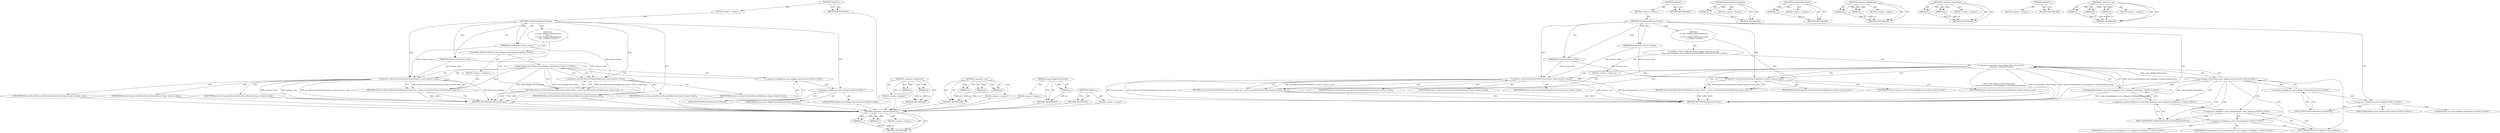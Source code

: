 digraph "&lt;operator&gt;.new" {
vulnerable_6 [label=<(METHOD,&lt;global&gt;)<SUB>1</SUB>>];
vulnerable_7 [label=<(BLOCK,&lt;empty&gt;,&lt;empty&gt;)<SUB>1</SUB>>];
vulnerable_8 [label=<(METHOD,CreateNativeBrowserFrame)<SUB>1</SUB>>];
vulnerable_9 [label=<(PARAM,BrowserFrame* browser_frame)<SUB>2</SUB>>];
vulnerable_10 [label=<(PARAM,BrowserView* browser_view)<SUB>3</SUB>>];
vulnerable_11 [label="<(BLOCK,{
  if (views::Widget::IsPureViews())
     retu...,{
  if (views::Widget::IsPureViews())
     retu...)<SUB>3</SUB>>"];
vulnerable_12 [label="<(CONTROL_STRUCTURE,IF,if (views::Widget::IsPureViews()))<SUB>4</SUB>>"];
vulnerable_13 [label="<(views.Widget.IsPureViews,views::Widget::IsPureViews())<SUB>4</SUB>>"];
vulnerable_14 [label="<(&lt;operator&gt;.fieldAccess,views::Widget::IsPureViews)<SUB>4</SUB>>"];
vulnerable_15 [label="<(&lt;operator&gt;.fieldAccess,views::Widget)<SUB>4</SUB>>"];
vulnerable_16 [label="<(IDENTIFIER,views,views::Widget::IsPureViews())<SUB>4</SUB>>"];
vulnerable_17 [label="<(IDENTIFIER,Widget,views::Widget::IsPureViews())<SUB>4</SUB>>"];
vulnerable_18 [label=<(FIELD_IDENTIFIER,IsPureViews,IsPureViews)<SUB>4</SUB>>];
vulnerable_19 [label=<(BLOCK,&lt;empty&gt;,&lt;empty&gt;)<SUB>5</SUB>>];
vulnerable_20 [label=<(RETURN,return new BrowserFrameViews(browser_frame, bro...,return new BrowserFrameViews(browser_frame, bro...)<SUB>5</SUB>>];
vulnerable_21 [label=<(&lt;operator&gt;.new,new BrowserFrameViews(browser_frame, browser_view))<SUB>5</SUB>>];
vulnerable_22 [label=<(IDENTIFIER,BrowserFrameViews,new BrowserFrameViews(browser_frame, browser_view))<SUB>5</SUB>>];
vulnerable_23 [label=<(IDENTIFIER,browser_frame,new BrowserFrameViews(browser_frame, browser_view))<SUB>5</SUB>>];
vulnerable_24 [label=<(IDENTIFIER,browser_view,new BrowserFrameViews(browser_frame, browser_view))<SUB>5</SUB>>];
vulnerable_25 [label=<(RETURN,return new BrowserFrameGtk(browser_frame, brows...,return new BrowserFrameGtk(browser_frame, brows...)<SUB>6</SUB>>];
vulnerable_26 [label=<(&lt;operator&gt;.new,new BrowserFrameGtk(browser_frame, browser_view))<SUB>6</SUB>>];
vulnerable_27 [label=<(IDENTIFIER,BrowserFrameGtk,new BrowserFrameGtk(browser_frame, browser_view))<SUB>6</SUB>>];
vulnerable_28 [label=<(IDENTIFIER,browser_frame,new BrowserFrameGtk(browser_frame, browser_view))<SUB>6</SUB>>];
vulnerable_29 [label=<(IDENTIFIER,browser_view,new BrowserFrameGtk(browser_frame, browser_view))<SUB>6</SUB>>];
vulnerable_30 [label=<(METHOD_RETURN,NativeBrowserFrame)<SUB>1</SUB>>];
vulnerable_32 [label=<(METHOD_RETURN,ANY)<SUB>1</SUB>>];
vulnerable_61 [label=<(METHOD,&lt;operator&gt;.fieldAccess)>];
vulnerable_62 [label=<(PARAM,p1)>];
vulnerable_63 [label=<(PARAM,p2)>];
vulnerable_64 [label=<(BLOCK,&lt;empty&gt;,&lt;empty&gt;)>];
vulnerable_65 [label=<(METHOD_RETURN,ANY)>];
vulnerable_66 [label=<(METHOD,&lt;operator&gt;.new)>];
vulnerable_67 [label=<(PARAM,p1)>];
vulnerable_68 [label=<(PARAM,p2)>];
vulnerable_69 [label=<(PARAM,p3)>];
vulnerable_70 [label=<(BLOCK,&lt;empty&gt;,&lt;empty&gt;)>];
vulnerable_71 [label=<(METHOD_RETURN,ANY)>];
vulnerable_57 [label=<(METHOD,views.Widget.IsPureViews)>];
vulnerable_58 [label=<(PARAM,p1)>];
vulnerable_59 [label=<(BLOCK,&lt;empty&gt;,&lt;empty&gt;)>];
vulnerable_60 [label=<(METHOD_RETURN,ANY)>];
vulnerable_51 [label=<(METHOD,&lt;global&gt;)<SUB>1</SUB>>];
vulnerable_52 [label=<(BLOCK,&lt;empty&gt;,&lt;empty&gt;)>];
vulnerable_53 [label=<(METHOD_RETURN,ANY)>];
fixed_86 [label=<(METHOD,&lt;operator&gt;.indirectFieldAccess)>];
fixed_87 [label=<(PARAM,p1)>];
fixed_88 [label=<(PARAM,p2)>];
fixed_89 [label=<(BLOCK,&lt;empty&gt;,&lt;empty&gt;)>];
fixed_90 [label=<(METHOD_RETURN,ANY)>];
fixed_6 [label=<(METHOD,&lt;global&gt;)<SUB>1</SUB>>];
fixed_7 [label=<(BLOCK,&lt;empty&gt;,&lt;empty&gt;)<SUB>1</SUB>>];
fixed_8 [label=<(METHOD,CreateNativeBrowserFrame)<SUB>1</SUB>>];
fixed_9 [label=<(PARAM,BrowserFrame* browser_frame)<SUB>2</SUB>>];
fixed_10 [label=<(PARAM,BrowserView* browser_view)<SUB>3</SUB>>];
fixed_11 [label="<(BLOCK,{
  if (views::Widget::IsPureViews() &amp;&amp;
      v...,{
  if (views::Widget::IsPureViews() &amp;&amp;
      v...)<SUB>3</SUB>>"];
fixed_12 [label="<(CONTROL_STRUCTURE,IF,if (views::Widget::IsPureViews() &amp;&amp;
      views::ViewsDelegate::views_delegate-&gt;GetDefaultParentView()))<SUB>4</SUB>>"];
fixed_13 [label="<(&lt;operator&gt;.logicalAnd,views::Widget::IsPureViews() &amp;&amp;
      views::Vi...)<SUB>4</SUB>>"];
fixed_14 [label="<(views.Widget.IsPureViews,views::Widget::IsPureViews())<SUB>4</SUB>>"];
fixed_15 [label="<(&lt;operator&gt;.fieldAccess,views::Widget::IsPureViews)<SUB>4</SUB>>"];
fixed_16 [label="<(&lt;operator&gt;.fieldAccess,views::Widget)<SUB>4</SUB>>"];
fixed_17 [label="<(IDENTIFIER,views,views::Widget::IsPureViews())<SUB>4</SUB>>"];
fixed_18 [label="<(IDENTIFIER,Widget,views::Widget::IsPureViews())<SUB>4</SUB>>"];
fixed_19 [label=<(FIELD_IDENTIFIER,IsPureViews,IsPureViews)<SUB>4</SUB>>];
fixed_20 [label="<(GetDefaultParentView,views::ViewsDelegate::views_delegate-&gt;GetDefaul...)<SUB>5</SUB>>"];
fixed_21 [label="<(&lt;operator&gt;.indirectFieldAccess,views::ViewsDelegate::views_delegate-&gt;GetDefaul...)<SUB>5</SUB>>"];
fixed_22 [label="<(&lt;operator&gt;.fieldAccess,views::ViewsDelegate::views_delegate)<SUB>5</SUB>>"];
fixed_23 [label="<(&lt;operator&gt;.fieldAccess,views::ViewsDelegate)<SUB>5</SUB>>"];
fixed_24 [label="<(IDENTIFIER,views,views::ViewsDelegate::views_delegate-&gt;GetDefaul...)<SUB>5</SUB>>"];
fixed_25 [label="<(IDENTIFIER,ViewsDelegate,views::ViewsDelegate::views_delegate-&gt;GetDefaul...)<SUB>5</SUB>>"];
fixed_26 [label=<(FIELD_IDENTIFIER,views_delegate,views_delegate)<SUB>5</SUB>>];
fixed_27 [label=<(FIELD_IDENTIFIER,GetDefaultParentView,GetDefaultParentView)<SUB>5</SUB>>];
fixed_28 [label=<(BLOCK,&lt;empty&gt;,&lt;empty&gt;)<SUB>6</SUB>>];
fixed_29 [label=<(RETURN,return new BrowserFrameViews(browser_frame, bro...,return new BrowserFrameViews(browser_frame, bro...)<SUB>6</SUB>>];
fixed_30 [label=<(&lt;operator&gt;.new,new BrowserFrameViews(browser_frame, browser_view))<SUB>6</SUB>>];
fixed_31 [label=<(IDENTIFIER,BrowserFrameViews,new BrowserFrameViews(browser_frame, browser_view))<SUB>6</SUB>>];
fixed_32 [label=<(IDENTIFIER,browser_frame,new BrowserFrameViews(browser_frame, browser_view))<SUB>6</SUB>>];
fixed_33 [label=<(IDENTIFIER,browser_view,new BrowserFrameViews(browser_frame, browser_view))<SUB>6</SUB>>];
fixed_34 [label=<(RETURN,return new BrowserFrameGtk(browser_frame, brows...,return new BrowserFrameGtk(browser_frame, brows...)<SUB>7</SUB>>];
fixed_35 [label=<(&lt;operator&gt;.new,new BrowserFrameGtk(browser_frame, browser_view))<SUB>7</SUB>>];
fixed_36 [label=<(IDENTIFIER,BrowserFrameGtk,new BrowserFrameGtk(browser_frame, browser_view))<SUB>7</SUB>>];
fixed_37 [label=<(IDENTIFIER,browser_frame,new BrowserFrameGtk(browser_frame, browser_view))<SUB>7</SUB>>];
fixed_38 [label=<(IDENTIFIER,browser_view,new BrowserFrameGtk(browser_frame, browser_view))<SUB>7</SUB>>];
fixed_39 [label=<(METHOD_RETURN,NativeBrowserFrame)<SUB>1</SUB>>];
fixed_41 [label=<(METHOD_RETURN,ANY)<SUB>1</SUB>>];
fixed_73 [label=<(METHOD,views.Widget.IsPureViews)>];
fixed_74 [label=<(PARAM,p1)>];
fixed_75 [label=<(BLOCK,&lt;empty&gt;,&lt;empty&gt;)>];
fixed_76 [label=<(METHOD_RETURN,ANY)>];
fixed_82 [label=<(METHOD,GetDefaultParentView)>];
fixed_83 [label=<(PARAM,p1)>];
fixed_84 [label=<(BLOCK,&lt;empty&gt;,&lt;empty&gt;)>];
fixed_85 [label=<(METHOD_RETURN,ANY)>];
fixed_77 [label=<(METHOD,&lt;operator&gt;.fieldAccess)>];
fixed_78 [label=<(PARAM,p1)>];
fixed_79 [label=<(PARAM,p2)>];
fixed_80 [label=<(BLOCK,&lt;empty&gt;,&lt;empty&gt;)>];
fixed_81 [label=<(METHOD_RETURN,ANY)>];
fixed_68 [label=<(METHOD,&lt;operator&gt;.logicalAnd)>];
fixed_69 [label=<(PARAM,p1)>];
fixed_70 [label=<(PARAM,p2)>];
fixed_71 [label=<(BLOCK,&lt;empty&gt;,&lt;empty&gt;)>];
fixed_72 [label=<(METHOD_RETURN,ANY)>];
fixed_62 [label=<(METHOD,&lt;global&gt;)<SUB>1</SUB>>];
fixed_63 [label=<(BLOCK,&lt;empty&gt;,&lt;empty&gt;)>];
fixed_64 [label=<(METHOD_RETURN,ANY)>];
fixed_91 [label=<(METHOD,&lt;operator&gt;.new)>];
fixed_92 [label=<(PARAM,p1)>];
fixed_93 [label=<(PARAM,p2)>];
fixed_94 [label=<(PARAM,p3)>];
fixed_95 [label=<(BLOCK,&lt;empty&gt;,&lt;empty&gt;)>];
fixed_96 [label=<(METHOD_RETURN,ANY)>];
vulnerable_6 -> vulnerable_7  [key=0, label="AST: "];
vulnerable_6 -> vulnerable_32  [key=0, label="AST: "];
vulnerable_6 -> vulnerable_32  [key=1, label="CFG: "];
vulnerable_7 -> vulnerable_8  [key=0, label="AST: "];
vulnerable_8 -> vulnerable_9  [key=0, label="AST: "];
vulnerable_8 -> vulnerable_9  [key=1, label="DDG: "];
vulnerable_8 -> vulnerable_10  [key=0, label="AST: "];
vulnerable_8 -> vulnerable_10  [key=1, label="DDG: "];
vulnerable_8 -> vulnerable_11  [key=0, label="AST: "];
vulnerable_8 -> vulnerable_30  [key=0, label="AST: "];
vulnerable_8 -> vulnerable_15  [key=0, label="CFG: "];
vulnerable_8 -> vulnerable_26  [key=0, label="DDG: "];
vulnerable_8 -> vulnerable_21  [key=0, label="DDG: "];
vulnerable_9 -> vulnerable_26  [key=0, label="DDG: browser_frame"];
vulnerable_9 -> vulnerable_21  [key=0, label="DDG: browser_frame"];
vulnerable_10 -> vulnerable_26  [key=0, label="DDG: browser_view"];
vulnerable_10 -> vulnerable_21  [key=0, label="DDG: browser_view"];
vulnerable_11 -> vulnerable_12  [key=0, label="AST: "];
vulnerable_11 -> vulnerable_25  [key=0, label="AST: "];
vulnerable_12 -> vulnerable_13  [key=0, label="AST: "];
vulnerable_12 -> vulnerable_19  [key=0, label="AST: "];
vulnerable_13 -> vulnerable_14  [key=0, label="AST: "];
vulnerable_13 -> vulnerable_21  [key=0, label="CFG: "];
vulnerable_13 -> vulnerable_21  [key=1, label="CDG: "];
vulnerable_13 -> vulnerable_26  [key=0, label="CFG: "];
vulnerable_13 -> vulnerable_26  [key=1, label="CDG: "];
vulnerable_13 -> vulnerable_30  [key=0, label="DDG: views::Widget::IsPureViews"];
vulnerable_13 -> vulnerable_30  [key=1, label="DDG: views::Widget::IsPureViews()"];
vulnerable_13 -> vulnerable_20  [key=0, label="CDG: "];
vulnerable_13 -> vulnerable_25  [key=0, label="CDG: "];
vulnerable_14 -> vulnerable_15  [key=0, label="AST: "];
vulnerable_14 -> vulnerable_18  [key=0, label="AST: "];
vulnerable_14 -> vulnerable_13  [key=0, label="CFG: "];
vulnerable_15 -> vulnerable_16  [key=0, label="AST: "];
vulnerable_15 -> vulnerable_17  [key=0, label="AST: "];
vulnerable_15 -> vulnerable_18  [key=0, label="CFG: "];
vulnerable_16 -> fixed_86  [key=0];
vulnerable_17 -> fixed_86  [key=0];
vulnerable_18 -> vulnerable_14  [key=0, label="CFG: "];
vulnerable_19 -> vulnerable_20  [key=0, label="AST: "];
vulnerable_20 -> vulnerable_21  [key=0, label="AST: "];
vulnerable_20 -> vulnerable_30  [key=0, label="CFG: "];
vulnerable_20 -> vulnerable_30  [key=1, label="DDG: &lt;RET&gt;"];
vulnerable_21 -> vulnerable_22  [key=0, label="AST: "];
vulnerable_21 -> vulnerable_23  [key=0, label="AST: "];
vulnerable_21 -> vulnerable_24  [key=0, label="AST: "];
vulnerable_21 -> vulnerable_20  [key=0, label="CFG: "];
vulnerable_21 -> vulnerable_20  [key=1, label="DDG: new BrowserFrameViews(browser_frame, browser_view)"];
vulnerable_21 -> vulnerable_30  [key=0, label="DDG: BrowserFrameViews"];
vulnerable_21 -> vulnerable_30  [key=1, label="DDG: browser_frame"];
vulnerable_21 -> vulnerable_30  [key=2, label="DDG: browser_view"];
vulnerable_21 -> vulnerable_30  [key=3, label="DDG: new BrowserFrameViews(browser_frame, browser_view)"];
vulnerable_22 -> fixed_86  [key=0];
vulnerable_23 -> fixed_86  [key=0];
vulnerable_24 -> fixed_86  [key=0];
vulnerable_25 -> vulnerable_26  [key=0, label="AST: "];
vulnerable_25 -> vulnerable_30  [key=0, label="CFG: "];
vulnerable_25 -> vulnerable_30  [key=1, label="DDG: &lt;RET&gt;"];
vulnerable_26 -> vulnerable_27  [key=0, label="AST: "];
vulnerable_26 -> vulnerable_28  [key=0, label="AST: "];
vulnerable_26 -> vulnerable_29  [key=0, label="AST: "];
vulnerable_26 -> vulnerable_25  [key=0, label="CFG: "];
vulnerable_26 -> vulnerable_25  [key=1, label="DDG: new BrowserFrameGtk(browser_frame, browser_view)"];
vulnerable_27 -> fixed_86  [key=0];
vulnerable_28 -> fixed_86  [key=0];
vulnerable_29 -> fixed_86  [key=0];
vulnerable_30 -> fixed_86  [key=0];
vulnerable_32 -> fixed_86  [key=0];
vulnerable_61 -> vulnerable_62  [key=0, label="AST: "];
vulnerable_61 -> vulnerable_62  [key=1, label="DDG: "];
vulnerable_61 -> vulnerable_64  [key=0, label="AST: "];
vulnerable_61 -> vulnerable_63  [key=0, label="AST: "];
vulnerable_61 -> vulnerable_63  [key=1, label="DDG: "];
vulnerable_61 -> vulnerable_65  [key=0, label="AST: "];
vulnerable_61 -> vulnerable_65  [key=1, label="CFG: "];
vulnerable_62 -> vulnerable_65  [key=0, label="DDG: p1"];
vulnerable_63 -> vulnerable_65  [key=0, label="DDG: p2"];
vulnerable_64 -> fixed_86  [key=0];
vulnerable_65 -> fixed_86  [key=0];
vulnerable_66 -> vulnerable_67  [key=0, label="AST: "];
vulnerable_66 -> vulnerable_67  [key=1, label="DDG: "];
vulnerable_66 -> vulnerable_70  [key=0, label="AST: "];
vulnerable_66 -> vulnerable_68  [key=0, label="AST: "];
vulnerable_66 -> vulnerable_68  [key=1, label="DDG: "];
vulnerable_66 -> vulnerable_71  [key=0, label="AST: "];
vulnerable_66 -> vulnerable_71  [key=1, label="CFG: "];
vulnerable_66 -> vulnerable_69  [key=0, label="AST: "];
vulnerable_66 -> vulnerable_69  [key=1, label="DDG: "];
vulnerable_67 -> vulnerable_71  [key=0, label="DDG: p1"];
vulnerable_68 -> vulnerable_71  [key=0, label="DDG: p2"];
vulnerable_69 -> vulnerable_71  [key=0, label="DDG: p3"];
vulnerable_70 -> fixed_86  [key=0];
vulnerable_71 -> fixed_86  [key=0];
vulnerable_57 -> vulnerable_58  [key=0, label="AST: "];
vulnerable_57 -> vulnerable_58  [key=1, label="DDG: "];
vulnerable_57 -> vulnerable_59  [key=0, label="AST: "];
vulnerable_57 -> vulnerable_60  [key=0, label="AST: "];
vulnerable_57 -> vulnerable_60  [key=1, label="CFG: "];
vulnerable_58 -> vulnerable_60  [key=0, label="DDG: p1"];
vulnerable_59 -> fixed_86  [key=0];
vulnerable_60 -> fixed_86  [key=0];
vulnerable_51 -> vulnerable_52  [key=0, label="AST: "];
vulnerable_51 -> vulnerable_53  [key=0, label="AST: "];
vulnerable_51 -> vulnerable_53  [key=1, label="CFG: "];
vulnerable_52 -> fixed_86  [key=0];
vulnerable_53 -> fixed_86  [key=0];
fixed_86 -> fixed_87  [key=0, label="AST: "];
fixed_86 -> fixed_87  [key=1, label="DDG: "];
fixed_86 -> fixed_89  [key=0, label="AST: "];
fixed_86 -> fixed_88  [key=0, label="AST: "];
fixed_86 -> fixed_88  [key=1, label="DDG: "];
fixed_86 -> fixed_90  [key=0, label="AST: "];
fixed_86 -> fixed_90  [key=1, label="CFG: "];
fixed_87 -> fixed_90  [key=0, label="DDG: p1"];
fixed_88 -> fixed_90  [key=0, label="DDG: p2"];
fixed_6 -> fixed_7  [key=0, label="AST: "];
fixed_6 -> fixed_41  [key=0, label="AST: "];
fixed_6 -> fixed_41  [key=1, label="CFG: "];
fixed_7 -> fixed_8  [key=0, label="AST: "];
fixed_8 -> fixed_9  [key=0, label="AST: "];
fixed_8 -> fixed_9  [key=1, label="DDG: "];
fixed_8 -> fixed_10  [key=0, label="AST: "];
fixed_8 -> fixed_10  [key=1, label="DDG: "];
fixed_8 -> fixed_11  [key=0, label="AST: "];
fixed_8 -> fixed_39  [key=0, label="AST: "];
fixed_8 -> fixed_16  [key=0, label="CFG: "];
fixed_8 -> fixed_35  [key=0, label="DDG: "];
fixed_8 -> fixed_30  [key=0, label="DDG: "];
fixed_9 -> fixed_35  [key=0, label="DDG: browser_frame"];
fixed_9 -> fixed_30  [key=0, label="DDG: browser_frame"];
fixed_10 -> fixed_35  [key=0, label="DDG: browser_view"];
fixed_10 -> fixed_30  [key=0, label="DDG: browser_view"];
fixed_11 -> fixed_12  [key=0, label="AST: "];
fixed_11 -> fixed_34  [key=0, label="AST: "];
fixed_12 -> fixed_13  [key=0, label="AST: "];
fixed_12 -> fixed_28  [key=0, label="AST: "];
fixed_13 -> fixed_14  [key=0, label="AST: "];
fixed_13 -> fixed_20  [key=0, label="AST: "];
fixed_13 -> fixed_30  [key=0, label="CFG: "];
fixed_13 -> fixed_30  [key=1, label="CDG: "];
fixed_13 -> fixed_35  [key=0, label="CFG: "];
fixed_13 -> fixed_35  [key=1, label="CDG: "];
fixed_13 -> fixed_39  [key=0, label="DDG: views::Widget::IsPureViews()"];
fixed_13 -> fixed_39  [key=1, label="DDG: views::ViewsDelegate::views_delegate-&gt;GetDefaultParentView()"];
fixed_13 -> fixed_39  [key=2, label="DDG: views::Widget::IsPureViews() &amp;&amp;
      views::ViewsDelegate::views_delegate-&gt;GetDefaultParentView()"];
fixed_13 -> fixed_29  [key=0, label="CDG: "];
fixed_13 -> fixed_34  [key=0, label="CDG: "];
fixed_14 -> fixed_15  [key=0, label="AST: "];
fixed_14 -> fixed_13  [key=0, label="CFG: "];
fixed_14 -> fixed_13  [key=1, label="DDG: views::Widget::IsPureViews"];
fixed_14 -> fixed_23  [key=0, label="CFG: "];
fixed_14 -> fixed_23  [key=1, label="CDG: "];
fixed_14 -> fixed_39  [key=0, label="DDG: views::Widget::IsPureViews"];
fixed_14 -> fixed_21  [key=0, label="CDG: "];
fixed_14 -> fixed_26  [key=0, label="CDG: "];
fixed_14 -> fixed_20  [key=0, label="CDG: "];
fixed_14 -> fixed_22  [key=0, label="CDG: "];
fixed_14 -> fixed_27  [key=0, label="CDG: "];
fixed_15 -> fixed_16  [key=0, label="AST: "];
fixed_15 -> fixed_19  [key=0, label="AST: "];
fixed_15 -> fixed_14  [key=0, label="CFG: "];
fixed_16 -> fixed_17  [key=0, label="AST: "];
fixed_16 -> fixed_18  [key=0, label="AST: "];
fixed_16 -> fixed_19  [key=0, label="CFG: "];
fixed_19 -> fixed_15  [key=0, label="CFG: "];
fixed_20 -> fixed_21  [key=0, label="AST: "];
fixed_20 -> fixed_13  [key=0, label="CFG: "];
fixed_20 -> fixed_13  [key=1, label="DDG: views::ViewsDelegate::views_delegate-&gt;GetDefaultParentView"];
fixed_20 -> fixed_39  [key=0, label="DDG: views::ViewsDelegate::views_delegate-&gt;GetDefaultParentView"];
fixed_21 -> fixed_22  [key=0, label="AST: "];
fixed_21 -> fixed_27  [key=0, label="AST: "];
fixed_21 -> fixed_20  [key=0, label="CFG: "];
fixed_22 -> fixed_23  [key=0, label="AST: "];
fixed_22 -> fixed_26  [key=0, label="AST: "];
fixed_22 -> fixed_27  [key=0, label="CFG: "];
fixed_23 -> fixed_24  [key=0, label="AST: "];
fixed_23 -> fixed_25  [key=0, label="AST: "];
fixed_23 -> fixed_26  [key=0, label="CFG: "];
fixed_26 -> fixed_22  [key=0, label="CFG: "];
fixed_27 -> fixed_21  [key=0, label="CFG: "];
fixed_28 -> fixed_29  [key=0, label="AST: "];
fixed_29 -> fixed_30  [key=0, label="AST: "];
fixed_29 -> fixed_39  [key=0, label="CFG: "];
fixed_29 -> fixed_39  [key=1, label="DDG: &lt;RET&gt;"];
fixed_30 -> fixed_31  [key=0, label="AST: "];
fixed_30 -> fixed_32  [key=0, label="AST: "];
fixed_30 -> fixed_33  [key=0, label="AST: "];
fixed_30 -> fixed_29  [key=0, label="CFG: "];
fixed_30 -> fixed_29  [key=1, label="DDG: new BrowserFrameViews(browser_frame, browser_view)"];
fixed_30 -> fixed_39  [key=0, label="DDG: BrowserFrameViews"];
fixed_30 -> fixed_39  [key=1, label="DDG: browser_frame"];
fixed_30 -> fixed_39  [key=2, label="DDG: browser_view"];
fixed_30 -> fixed_39  [key=3, label="DDG: new BrowserFrameViews(browser_frame, browser_view)"];
fixed_34 -> fixed_35  [key=0, label="AST: "];
fixed_34 -> fixed_39  [key=0, label="CFG: "];
fixed_34 -> fixed_39  [key=1, label="DDG: &lt;RET&gt;"];
fixed_35 -> fixed_36  [key=0, label="AST: "];
fixed_35 -> fixed_37  [key=0, label="AST: "];
fixed_35 -> fixed_38  [key=0, label="AST: "];
fixed_35 -> fixed_34  [key=0, label="CFG: "];
fixed_35 -> fixed_34  [key=1, label="DDG: new BrowserFrameGtk(browser_frame, browser_view)"];
fixed_73 -> fixed_74  [key=0, label="AST: "];
fixed_73 -> fixed_74  [key=1, label="DDG: "];
fixed_73 -> fixed_75  [key=0, label="AST: "];
fixed_73 -> fixed_76  [key=0, label="AST: "];
fixed_73 -> fixed_76  [key=1, label="CFG: "];
fixed_74 -> fixed_76  [key=0, label="DDG: p1"];
fixed_82 -> fixed_83  [key=0, label="AST: "];
fixed_82 -> fixed_83  [key=1, label="DDG: "];
fixed_82 -> fixed_84  [key=0, label="AST: "];
fixed_82 -> fixed_85  [key=0, label="AST: "];
fixed_82 -> fixed_85  [key=1, label="CFG: "];
fixed_83 -> fixed_85  [key=0, label="DDG: p1"];
fixed_77 -> fixed_78  [key=0, label="AST: "];
fixed_77 -> fixed_78  [key=1, label="DDG: "];
fixed_77 -> fixed_80  [key=0, label="AST: "];
fixed_77 -> fixed_79  [key=0, label="AST: "];
fixed_77 -> fixed_79  [key=1, label="DDG: "];
fixed_77 -> fixed_81  [key=0, label="AST: "];
fixed_77 -> fixed_81  [key=1, label="CFG: "];
fixed_78 -> fixed_81  [key=0, label="DDG: p1"];
fixed_79 -> fixed_81  [key=0, label="DDG: p2"];
fixed_68 -> fixed_69  [key=0, label="AST: "];
fixed_68 -> fixed_69  [key=1, label="DDG: "];
fixed_68 -> fixed_71  [key=0, label="AST: "];
fixed_68 -> fixed_70  [key=0, label="AST: "];
fixed_68 -> fixed_70  [key=1, label="DDG: "];
fixed_68 -> fixed_72  [key=0, label="AST: "];
fixed_68 -> fixed_72  [key=1, label="CFG: "];
fixed_69 -> fixed_72  [key=0, label="DDG: p1"];
fixed_70 -> fixed_72  [key=0, label="DDG: p2"];
fixed_62 -> fixed_63  [key=0, label="AST: "];
fixed_62 -> fixed_64  [key=0, label="AST: "];
fixed_62 -> fixed_64  [key=1, label="CFG: "];
fixed_91 -> fixed_92  [key=0, label="AST: "];
fixed_91 -> fixed_92  [key=1, label="DDG: "];
fixed_91 -> fixed_95  [key=0, label="AST: "];
fixed_91 -> fixed_93  [key=0, label="AST: "];
fixed_91 -> fixed_93  [key=1, label="DDG: "];
fixed_91 -> fixed_96  [key=0, label="AST: "];
fixed_91 -> fixed_96  [key=1, label="CFG: "];
fixed_91 -> fixed_94  [key=0, label="AST: "];
fixed_91 -> fixed_94  [key=1, label="DDG: "];
fixed_92 -> fixed_96  [key=0, label="DDG: p1"];
fixed_93 -> fixed_96  [key=0, label="DDG: p2"];
fixed_94 -> fixed_96  [key=0, label="DDG: p3"];
}
